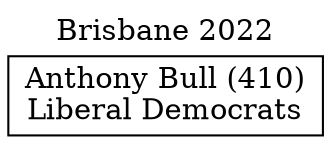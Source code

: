 // House preference flow
digraph "Anthony Bull (410)_Brisbane_2022" {
	graph [label="Brisbane 2022" labelloc=t mclimit=2]
	node [shape=box]
	"Anthony Bull (410)" [label="Anthony Bull (410)
Liberal Democrats"]
}
